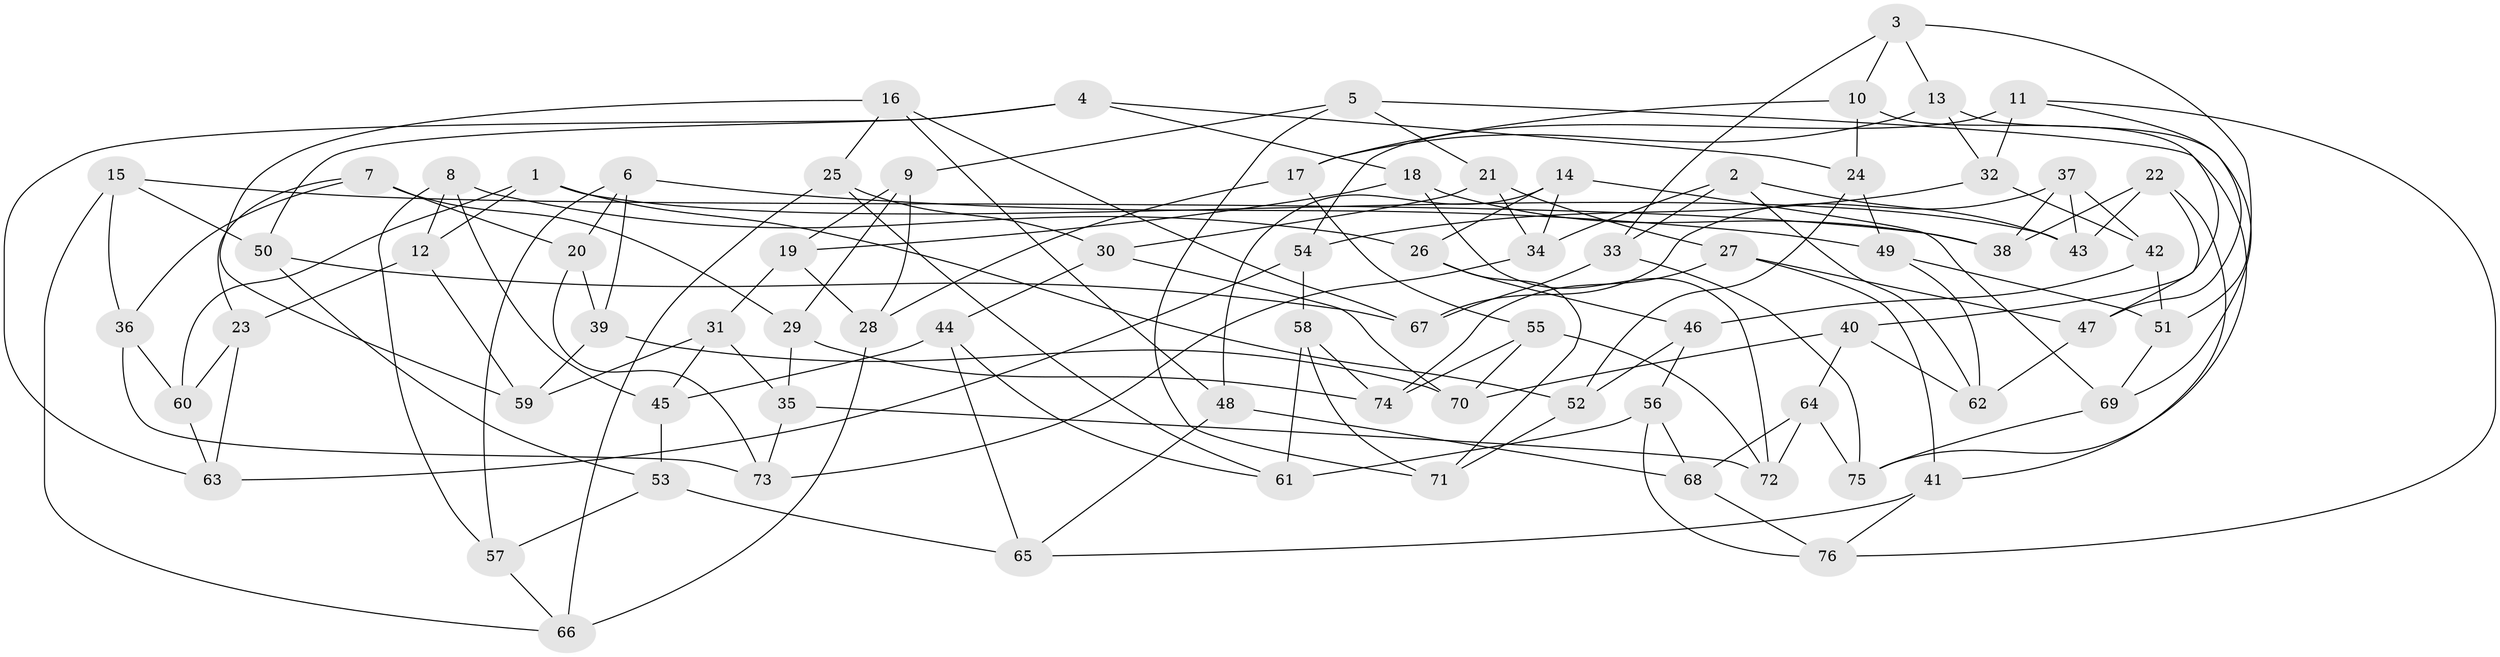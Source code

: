 // coarse degree distribution, {5: 0.13953488372093023, 6: 0.6046511627906976, 4: 0.2558139534883721}
// Generated by graph-tools (version 1.1) at 2025/42/03/06/25 10:42:22]
// undirected, 76 vertices, 152 edges
graph export_dot {
graph [start="1"]
  node [color=gray90,style=filled];
  1;
  2;
  3;
  4;
  5;
  6;
  7;
  8;
  9;
  10;
  11;
  12;
  13;
  14;
  15;
  16;
  17;
  18;
  19;
  20;
  21;
  22;
  23;
  24;
  25;
  26;
  27;
  28;
  29;
  30;
  31;
  32;
  33;
  34;
  35;
  36;
  37;
  38;
  39;
  40;
  41;
  42;
  43;
  44;
  45;
  46;
  47;
  48;
  49;
  50;
  51;
  52;
  53;
  54;
  55;
  56;
  57;
  58;
  59;
  60;
  61;
  62;
  63;
  64;
  65;
  66;
  67;
  68;
  69;
  70;
  71;
  72;
  73;
  74;
  75;
  76;
  1 -- 60;
  1 -- 43;
  1 -- 12;
  1 -- 52;
  2 -- 33;
  2 -- 43;
  2 -- 62;
  2 -- 34;
  3 -- 51;
  3 -- 13;
  3 -- 33;
  3 -- 10;
  4 -- 50;
  4 -- 18;
  4 -- 63;
  4 -- 24;
  5 -- 9;
  5 -- 75;
  5 -- 21;
  5 -- 71;
  6 -- 39;
  6 -- 49;
  6 -- 20;
  6 -- 57;
  7 -- 23;
  7 -- 20;
  7 -- 29;
  7 -- 36;
  8 -- 12;
  8 -- 57;
  8 -- 26;
  8 -- 45;
  9 -- 19;
  9 -- 28;
  9 -- 29;
  10 -- 24;
  10 -- 17;
  10 -- 40;
  11 -- 32;
  11 -- 76;
  11 -- 54;
  11 -- 47;
  12 -- 23;
  12 -- 59;
  13 -- 17;
  13 -- 32;
  13 -- 69;
  14 -- 34;
  14 -- 26;
  14 -- 69;
  14 -- 48;
  15 -- 36;
  15 -- 66;
  15 -- 38;
  15 -- 50;
  16 -- 67;
  16 -- 25;
  16 -- 59;
  16 -- 48;
  17 -- 28;
  17 -- 55;
  18 -- 72;
  18 -- 38;
  18 -- 19;
  19 -- 31;
  19 -- 28;
  20 -- 39;
  20 -- 73;
  21 -- 30;
  21 -- 27;
  21 -- 34;
  22 -- 47;
  22 -- 38;
  22 -- 41;
  22 -- 43;
  23 -- 60;
  23 -- 63;
  24 -- 52;
  24 -- 49;
  25 -- 61;
  25 -- 30;
  25 -- 66;
  26 -- 71;
  26 -- 46;
  27 -- 74;
  27 -- 41;
  27 -- 47;
  28 -- 66;
  29 -- 74;
  29 -- 35;
  30 -- 44;
  30 -- 70;
  31 -- 59;
  31 -- 35;
  31 -- 45;
  32 -- 54;
  32 -- 42;
  33 -- 67;
  33 -- 75;
  34 -- 73;
  35 -- 72;
  35 -- 73;
  36 -- 73;
  36 -- 60;
  37 -- 43;
  37 -- 67;
  37 -- 38;
  37 -- 42;
  39 -- 70;
  39 -- 59;
  40 -- 62;
  40 -- 70;
  40 -- 64;
  41 -- 76;
  41 -- 65;
  42 -- 51;
  42 -- 46;
  44 -- 45;
  44 -- 65;
  44 -- 61;
  45 -- 53;
  46 -- 56;
  46 -- 52;
  47 -- 62;
  48 -- 65;
  48 -- 68;
  49 -- 62;
  49 -- 51;
  50 -- 67;
  50 -- 53;
  51 -- 69;
  52 -- 71;
  53 -- 65;
  53 -- 57;
  54 -- 58;
  54 -- 63;
  55 -- 70;
  55 -- 72;
  55 -- 74;
  56 -- 68;
  56 -- 76;
  56 -- 61;
  57 -- 66;
  58 -- 61;
  58 -- 71;
  58 -- 74;
  60 -- 63;
  64 -- 68;
  64 -- 72;
  64 -- 75;
  68 -- 76;
  69 -- 75;
}
